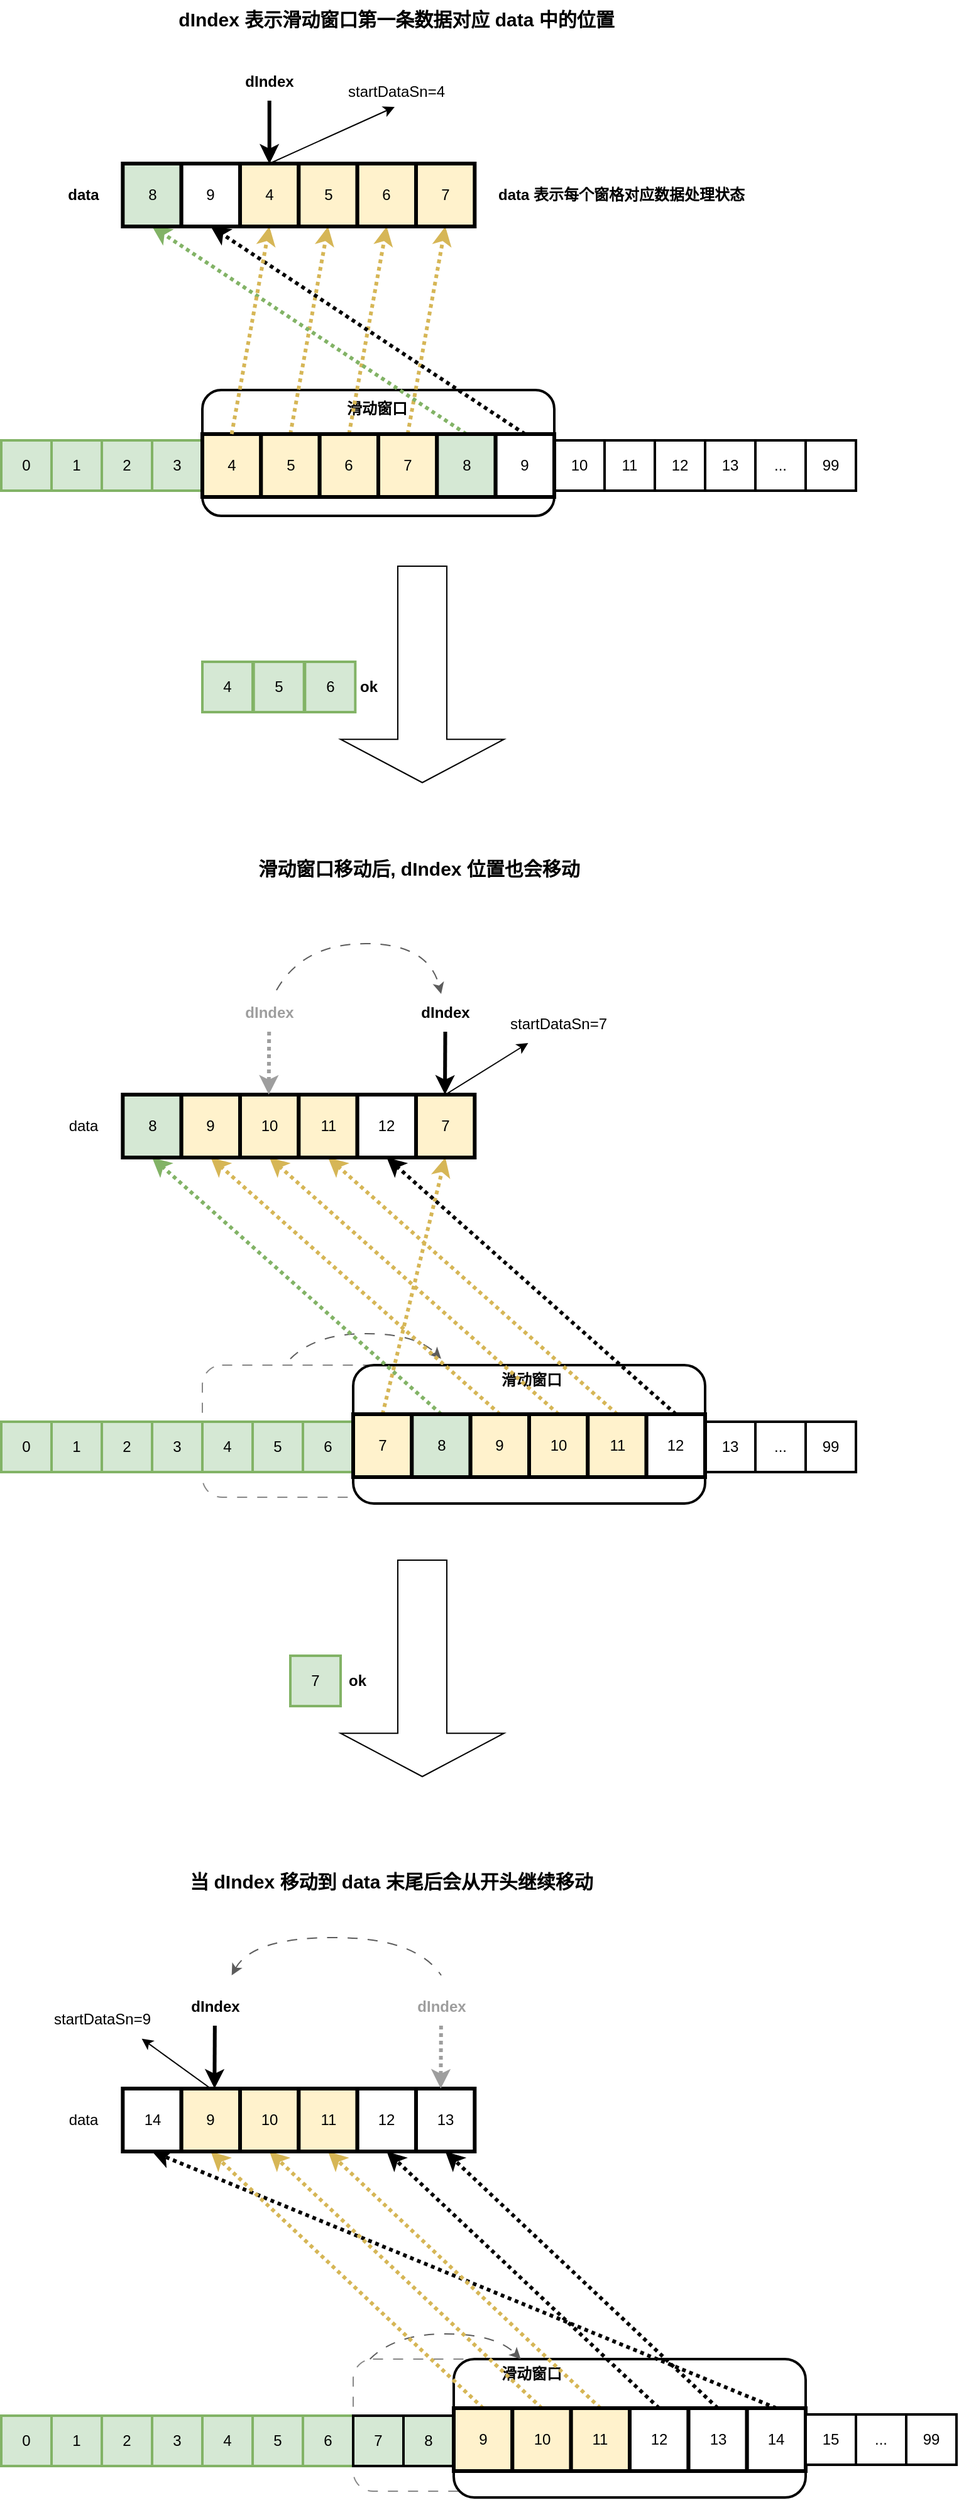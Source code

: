 <mxfile>
    <diagram id="fTFtmw8irvLtK1-M9rfn" name="第 1 页">
        <mxGraphModel dx="1511" dy="2159" grid="1" gridSize="10" guides="1" tooltips="1" connect="1" arrows="1" fold="1" page="1" pageScale="1" pageWidth="827" pageHeight="1169" math="0" shadow="0">
            <root>
                <mxCell id="0"/>
                <mxCell id="1" parent="0"/>
                <mxCell id="208" value="" style="rounded=1;whiteSpace=wrap;html=1;fillColor=default;strokeWidth=2;" parent="1" vertex="1">
                    <mxGeometry x="210" y="190" width="280" height="100" as="geometry"/>
                </mxCell>
                <mxCell id="209" value="" style="rounded=1;whiteSpace=wrap;html=1;fillColor=default;strokeColor=#878787;dashed=1;dashPattern=8 8;" parent="1" vertex="1">
                    <mxGeometry x="210" y="965" width="260" height="105" as="geometry"/>
                </mxCell>
                <mxCell id="210" value="" style="rounded=1;whiteSpace=wrap;html=1;fillColor=default;strokeWidth=2;" parent="1" vertex="1">
                    <mxGeometry x="330" y="965" width="280" height="110" as="geometry"/>
                </mxCell>
                <mxCell id="211" value="0" style="rounded=0;whiteSpace=wrap;html=1;fillColor=#d5e8d4;strokeColor=#82b366;strokeWidth=2;" parent="1" vertex="1">
                    <mxGeometry x="50" y="230" width="40" height="40" as="geometry"/>
                </mxCell>
                <mxCell id="212" value="1" style="rounded=0;whiteSpace=wrap;html=1;fillColor=#d5e8d4;strokeColor=#82b366;strokeWidth=2;" parent="1" vertex="1">
                    <mxGeometry x="90" y="230" width="40" height="40" as="geometry"/>
                </mxCell>
                <mxCell id="213" value="2" style="rounded=0;whiteSpace=wrap;html=1;fillColor=#d5e8d4;strokeColor=#82b366;strokeWidth=2;" parent="1" vertex="1">
                    <mxGeometry x="130" y="230" width="40" height="40" as="geometry"/>
                </mxCell>
                <mxCell id="214" value="3" style="rounded=0;whiteSpace=wrap;html=1;fillColor=#d5e8d4;strokeColor=#82b366;strokeWidth=2;" parent="1" vertex="1">
                    <mxGeometry x="170" y="230" width="40" height="40" as="geometry"/>
                </mxCell>
                <mxCell id="215" value="10" style="rounded=0;whiteSpace=wrap;html=1;strokeWidth=2;" parent="1" vertex="1">
                    <mxGeometry x="490" y="230" width="40" height="40" as="geometry"/>
                </mxCell>
                <mxCell id="216" value="11" style="rounded=0;whiteSpace=wrap;html=1;strokeWidth=2;" parent="1" vertex="1">
                    <mxGeometry x="530" y="230" width="40" height="40" as="geometry"/>
                </mxCell>
                <mxCell id="217" value="12" style="rounded=0;whiteSpace=wrap;html=1;strokeWidth=2;" parent="1" vertex="1">
                    <mxGeometry x="570" y="230" width="40" height="40" as="geometry"/>
                </mxCell>
                <mxCell id="218" value="13" style="rounded=0;whiteSpace=wrap;html=1;strokeWidth=2;" parent="1" vertex="1">
                    <mxGeometry x="610" y="230" width="40" height="40" as="geometry"/>
                </mxCell>
                <mxCell id="219" value="..." style="rounded=0;whiteSpace=wrap;html=1;strokeWidth=2;" parent="1" vertex="1">
                    <mxGeometry x="650" y="230" width="40" height="40" as="geometry"/>
                </mxCell>
                <mxCell id="220" value="99" style="rounded=0;whiteSpace=wrap;html=1;strokeWidth=2;" parent="1" vertex="1">
                    <mxGeometry x="690" y="230" width="40" height="40" as="geometry"/>
                </mxCell>
                <mxCell id="221" value="滑动窗口" style="text;html=1;align=center;verticalAlign=middle;whiteSpace=wrap;rounded=0;fontStyle=1" parent="1" vertex="1">
                    <mxGeometry x="254.16" y="190" width="190" height="30" as="geometry"/>
                </mxCell>
                <mxCell id="227" value="0" style="rounded=0;whiteSpace=wrap;html=1;fillColor=#d5e8d4;strokeColor=#82b366;strokeWidth=2;" parent="1" vertex="1">
                    <mxGeometry x="50" y="1010" width="40" height="40" as="geometry"/>
                </mxCell>
                <mxCell id="228" value="1" style="rounded=0;whiteSpace=wrap;html=1;fillColor=#d5e8d4;strokeColor=#82b366;strokeWidth=2;" parent="1" vertex="1">
                    <mxGeometry x="90" y="1010" width="40" height="40" as="geometry"/>
                </mxCell>
                <mxCell id="229" value="2" style="rounded=0;whiteSpace=wrap;html=1;fillColor=#d5e8d4;strokeColor=#82b366;strokeWidth=2;" parent="1" vertex="1">
                    <mxGeometry x="130" y="1010" width="40" height="40" as="geometry"/>
                </mxCell>
                <mxCell id="230" value="3" style="rounded=0;whiteSpace=wrap;html=1;fillColor=#d5e8d4;strokeColor=#82b366;strokeWidth=2;" parent="1" vertex="1">
                    <mxGeometry x="170" y="1010" width="40" height="40" as="geometry"/>
                </mxCell>
                <mxCell id="231" value="4" style="rounded=0;whiteSpace=wrap;html=1;fillColor=#d5e8d4;strokeColor=#82b366;strokeWidth=2;" parent="1" vertex="1">
                    <mxGeometry x="210" y="1010" width="40" height="40" as="geometry"/>
                </mxCell>
                <mxCell id="232" value="5" style="rounded=0;whiteSpace=wrap;html=1;fillColor=#d5e8d4;strokeColor=#82b366;strokeWidth=2;" parent="1" vertex="1">
                    <mxGeometry x="250" y="1010" width="40" height="40" as="geometry"/>
                </mxCell>
                <mxCell id="233" value="6" style="rounded=0;whiteSpace=wrap;html=1;fillColor=#d5e8d4;strokeColor=#82b366;strokeWidth=2;" parent="1" vertex="1">
                    <mxGeometry x="290" y="1010" width="40" height="40" as="geometry"/>
                </mxCell>
                <mxCell id="236" value="" style="curved=1;endArrow=classic;html=1;strokeColor=#5C5C5C;dashed=1;dashPattern=8 8;" parent="1" edge="1">
                    <mxGeometry width="50" height="50" relative="1" as="geometry">
                        <mxPoint x="280" y="960" as="sourcePoint"/>
                        <mxPoint x="400" y="960" as="targetPoint"/>
                        <Array as="points">
                            <mxPoint x="300" y="940"/>
                            <mxPoint x="380" y="940"/>
                        </Array>
                    </mxGeometry>
                </mxCell>
                <mxCell id="237" value="滑动窗口" style="text;html=1;align=center;verticalAlign=middle;whiteSpace=wrap;rounded=0;fontSize=12;fontStyle=1" parent="1" vertex="1">
                    <mxGeometry x="376.67" y="965" width="190" height="24.167" as="geometry"/>
                </mxCell>
                <mxCell id="239" value="13" style="rounded=0;whiteSpace=wrap;html=1;strokeWidth=2;" parent="1" vertex="1">
                    <mxGeometry x="610" y="1010" width="40" height="40" as="geometry"/>
                </mxCell>
                <mxCell id="240" value="..." style="rounded=0;whiteSpace=wrap;html=1;strokeWidth=2;" parent="1" vertex="1">
                    <mxGeometry x="650" y="1010" width="40" height="40" as="geometry"/>
                </mxCell>
                <mxCell id="241" value="99" style="rounded=0;whiteSpace=wrap;html=1;strokeWidth=2;" parent="1" vertex="1">
                    <mxGeometry x="690" y="1010" width="40" height="40" as="geometry"/>
                </mxCell>
                <mxCell id="242" value="" style="group;strokeColor=default;container=0;" parent="1" vertex="1" connectable="0">
                    <mxGeometry x="330" y="1004" width="280" height="50" as="geometry"/>
                </mxCell>
                <mxCell id="243" value="4" style="rounded=0;whiteSpace=wrap;html=1;fillColor=#fff2cc;strokeColor=default;strokeWidth=3;" parent="1" vertex="1">
                    <mxGeometry x="210" y="225" width="46.667" height="50" as="geometry"/>
                </mxCell>
                <mxCell id="344" style="edgeStyle=none;html=1;exitX=0.5;exitY=0;exitDx=0;exitDy=0;entryX=0.5;entryY=1;entryDx=0;entryDy=0;fillColor=#fff2cc;strokeColor=#d6b656;strokeWidth=3;dashed=1;dashPattern=1 1;" parent="1" source="244" target="341" edge="1">
                    <mxGeometry relative="1" as="geometry"/>
                </mxCell>
                <mxCell id="244" value="5" style="rounded=0;whiteSpace=wrap;html=1;fillColor=#fff2cc;strokeColor=default;strokeWidth=3;" parent="1" vertex="1">
                    <mxGeometry x="256.667" y="225" width="46.667" height="50" as="geometry"/>
                </mxCell>
                <mxCell id="345" style="edgeStyle=none;html=1;exitX=0.5;exitY=0;exitDx=0;exitDy=0;entryX=0.5;entryY=1;entryDx=0;entryDy=0;fillColor=#fff2cc;strokeColor=#d6b656;strokeWidth=3;dashed=1;dashPattern=1 1;" parent="1" source="245" target="342" edge="1">
                    <mxGeometry relative="1" as="geometry"/>
                </mxCell>
                <mxCell id="245" value="6" style="rounded=0;whiteSpace=wrap;html=1;fillColor=#fff2cc;strokeColor=default;strokeWidth=3;" parent="1" vertex="1">
                    <mxGeometry x="303.333" y="225" width="46.667" height="50" as="geometry"/>
                </mxCell>
                <mxCell id="346" style="edgeStyle=none;html=1;exitX=0.5;exitY=0;exitDx=0;exitDy=0;entryX=0.5;entryY=1;entryDx=0;entryDy=0;fillColor=#fff2cc;strokeColor=#d6b656;strokeWidth=3;dashed=1;dashPattern=1 1;" parent="1" source="246" target="343" edge="1">
                    <mxGeometry relative="1" as="geometry"/>
                </mxCell>
                <mxCell id="246" value="7" style="rounded=0;whiteSpace=wrap;html=1;strokeWidth=3;strokeColor=default;fillColor=#fff2cc;" parent="1" vertex="1">
                    <mxGeometry x="350" y="225" width="46.667" height="50" as="geometry"/>
                </mxCell>
                <mxCell id="347" style="edgeStyle=none;html=1;exitX=0.5;exitY=0;exitDx=0;exitDy=0;entryX=0.5;entryY=1;entryDx=0;entryDy=0;strokeWidth=3;fillColor=#d5e8d4;strokeColor=#82b366;dashed=1;dashPattern=1 1;" parent="1" source="247" target="338" edge="1">
                    <mxGeometry relative="1" as="geometry"/>
                </mxCell>
                <mxCell id="247" value="8" style="rounded=0;whiteSpace=wrap;html=1;strokeWidth=3;strokeColor=default;fillColor=#d5e8d4;" parent="1" vertex="1">
                    <mxGeometry x="396.667" y="225" width="46.667" height="50" as="geometry"/>
                </mxCell>
                <mxCell id="348" style="edgeStyle=none;html=1;exitX=0.5;exitY=0;exitDx=0;exitDy=0;entryX=0.5;entryY=1;entryDx=0;entryDy=0;strokeWidth=3;dashed=1;dashPattern=1 1;" parent="1" source="248" target="339" edge="1">
                    <mxGeometry relative="1" as="geometry"/>
                </mxCell>
                <mxCell id="248" value="9" style="rounded=0;whiteSpace=wrap;html=1;strokeWidth=3;" parent="1" vertex="1">
                    <mxGeometry x="443.333" y="225" width="46.667" height="50" as="geometry"/>
                </mxCell>
                <mxCell id="385" style="edgeStyle=none;html=1;exitX=0.5;exitY=0;exitDx=0;exitDy=0;entryX=0.5;entryY=1;entryDx=0;entryDy=0;strokeWidth=3;dashed=1;dashPattern=1 1;fillColor=#fff2cc;strokeColor=#d6b656;" parent="1" source="249" target="381" edge="1">
                    <mxGeometry relative="1" as="geometry"/>
                </mxCell>
                <mxCell id="249" value="7" style="rounded=0;whiteSpace=wrap;html=1;fillColor=#fff2cc;strokeColor=default;strokeWidth=3;" parent="1" vertex="1">
                    <mxGeometry x="330" y="1004" width="46.667" height="50" as="geometry"/>
                </mxCell>
                <mxCell id="386" style="edgeStyle=none;html=1;exitX=0.5;exitY=0;exitDx=0;exitDy=0;entryX=0.5;entryY=1;entryDx=0;entryDy=0;strokeWidth=3;dashed=1;dashPattern=1 1;fillColor=#d5e8d4;strokeColor=#82b366;" parent="1" source="250" target="376" edge="1">
                    <mxGeometry relative="1" as="geometry"/>
                </mxCell>
                <mxCell id="250" value="8" style="rounded=0;whiteSpace=wrap;html=1;fillColor=#d5e8d4;strokeColor=default;strokeWidth=3;" parent="1" vertex="1">
                    <mxGeometry x="376.667" y="1004" width="46.667" height="50" as="geometry"/>
                </mxCell>
                <mxCell id="387" style="edgeStyle=none;html=1;exitX=0.5;exitY=0;exitDx=0;exitDy=0;entryX=0.5;entryY=1;entryDx=0;entryDy=0;strokeWidth=3;dashed=1;dashPattern=1 1;fillColor=#fff2cc;strokeColor=#d6b656;" parent="1" source="251" target="377" edge="1">
                    <mxGeometry relative="1" as="geometry"/>
                </mxCell>
                <mxCell id="251" value="9" style="rounded=0;whiteSpace=wrap;html=1;fillColor=#fff2cc;strokeColor=default;strokeWidth=3;" parent="1" vertex="1">
                    <mxGeometry x="423.333" y="1004" width="46.667" height="50" as="geometry"/>
                </mxCell>
                <mxCell id="388" style="edgeStyle=none;html=1;exitX=0.5;exitY=0;exitDx=0;exitDy=0;entryX=0.5;entryY=1;entryDx=0;entryDy=0;strokeWidth=3;dashed=1;dashPattern=1 1;fillColor=#fff2cc;strokeColor=#d6b656;" parent="1" source="252" target="378" edge="1">
                    <mxGeometry relative="1" as="geometry"/>
                </mxCell>
                <mxCell id="252" value="10" style="rounded=0;whiteSpace=wrap;html=1;strokeWidth=3;strokeColor=default;fillColor=#fff2cc;" parent="1" vertex="1">
                    <mxGeometry x="470" y="1004" width="46.667" height="50" as="geometry"/>
                </mxCell>
                <mxCell id="389" style="edgeStyle=none;html=1;exitX=0.5;exitY=0;exitDx=0;exitDy=0;entryX=0.5;entryY=1;entryDx=0;entryDy=0;strokeWidth=3;dashed=1;dashPattern=1 1;fillColor=#fff2cc;strokeColor=#d6b656;" parent="1" source="254" target="379" edge="1">
                    <mxGeometry relative="1" as="geometry"/>
                </mxCell>
                <mxCell id="254" value="11" style="rounded=0;whiteSpace=wrap;html=1;strokeWidth=3;strokeColor=default;fillColor=#fff2cc;" parent="1" vertex="1">
                    <mxGeometry x="516.667" y="1004" width="46.667" height="50" as="geometry"/>
                </mxCell>
                <mxCell id="390" style="edgeStyle=none;html=1;exitX=0.5;exitY=0;exitDx=0;exitDy=0;entryX=0.5;entryY=1;entryDx=0;entryDy=0;strokeWidth=3;dashed=1;dashPattern=1 1;" parent="1" source="255" target="380" edge="1">
                    <mxGeometry relative="1" as="geometry"/>
                </mxCell>
                <mxCell id="255" value="12" style="rounded=0;whiteSpace=wrap;html=1;strokeWidth=3;strokeColor=default;" parent="1" vertex="1">
                    <mxGeometry x="563.333" y="1004" width="46.667" height="50" as="geometry"/>
                </mxCell>
                <mxCell id="277" value="" style="shape=singleArrow;direction=south;whiteSpace=wrap;html=1;" parent="1" vertex="1">
                    <mxGeometry x="320" y="330" width="130" height="172" as="geometry"/>
                </mxCell>
                <mxCell id="301" value="4" style="rounded=0;whiteSpace=wrap;html=1;fillColor=#d5e8d4;strokeColor=#82b366;strokeWidth=2;" parent="1" vertex="1">
                    <mxGeometry x="210.0" y="406" width="40" height="40" as="geometry"/>
                </mxCell>
                <mxCell id="303" value="6" style="rounded=0;whiteSpace=wrap;html=1;fillColor=#d5e8d4;strokeColor=#82b366;strokeWidth=2;" parent="1" vertex="1">
                    <mxGeometry x="291.67" y="406" width="40" height="40" as="geometry"/>
                </mxCell>
                <mxCell id="304" value="ok" style="text;html=1;align=center;verticalAlign=middle;resizable=0;points=[];autosize=1;strokeColor=none;fillColor=none;fontStyle=1" parent="1" vertex="1">
                    <mxGeometry x="321.67" y="411" width="40" height="30" as="geometry"/>
                </mxCell>
                <mxCell id="305" value="5" style="rounded=0;whiteSpace=wrap;html=1;fillColor=#d5e8d4;strokeColor=#82b366;strokeWidth=2;" parent="1" vertex="1">
                    <mxGeometry x="250.84" y="406" width="40" height="40" as="geometry"/>
                </mxCell>
                <mxCell id="336" style="edgeStyle=none;html=1;exitX=0.5;exitY=0;exitDx=0;exitDy=0;entryX=0.5;entryY=1;entryDx=0;entryDy=0;dashed=1;dashPattern=1 1;fillColor=#fff2cc;strokeColor=#d6b656;strokeWidth=3;" parent="1" source="243" target="340" edge="1">
                    <mxGeometry relative="1" as="geometry">
                        <mxPoint x="199.99" y="118.96" as="targetPoint"/>
                    </mxGeometry>
                </mxCell>
                <mxCell id="453" style="edgeStyle=none;html=1;" edge="1" parent="1" source="337" target="340">
                    <mxGeometry relative="1" as="geometry"/>
                </mxCell>
                <mxCell id="337" value="dIndex" style="text;html=1;align=center;verticalAlign=middle;resizable=0;points=[];autosize=1;strokeColor=none;fillColor=none;fontStyle=1" parent="1" vertex="1">
                    <mxGeometry x="233.34" y="-70" width="60" height="30" as="geometry"/>
                </mxCell>
                <mxCell id="338" value="8" style="rounded=0;whiteSpace=wrap;html=1;fillColor=#d5e8d4;strokeColor=default;strokeWidth=3;" parent="1" vertex="1">
                    <mxGeometry x="146.67" y="10" width="46.667" height="50" as="geometry"/>
                </mxCell>
                <mxCell id="339" value="9" style="rounded=0;whiteSpace=wrap;html=1;strokeWidth=3;" parent="1" vertex="1">
                    <mxGeometry x="193.337" y="10" width="46.667" height="50" as="geometry"/>
                </mxCell>
                <mxCell id="363" style="edgeStyle=none;html=1;entryX=0.5;entryY=0;entryDx=0;entryDy=0;strokeWidth=3;" parent="1" source="337" target="340" edge="1">
                    <mxGeometry relative="1" as="geometry">
                        <mxPoint x="160" y="-30" as="targetPoint"/>
                    </mxGeometry>
                </mxCell>
                <mxCell id="340" value="4" style="rounded=0;whiteSpace=wrap;html=1;fillColor=#fff2cc;strokeColor=default;strokeWidth=3;" parent="1" vertex="1">
                    <mxGeometry x="240.003" y="10" width="46.667" height="50" as="geometry"/>
                </mxCell>
                <mxCell id="341" value="5" style="rounded=0;whiteSpace=wrap;html=1;strokeWidth=3;strokeColor=default;fillColor=#fff2cc;" parent="1" vertex="1">
                    <mxGeometry x="286.67" y="10" width="46.667" height="50" as="geometry"/>
                </mxCell>
                <mxCell id="342" value="6" style="rounded=0;whiteSpace=wrap;html=1;strokeWidth=3;strokeColor=default;fillColor=#fff2cc;" parent="1" vertex="1">
                    <mxGeometry x="333.337" y="10" width="46.667" height="50" as="geometry"/>
                </mxCell>
                <mxCell id="343" value="7" style="rounded=0;whiteSpace=wrap;html=1;strokeWidth=3;fillColor=#fff2cc;strokeColor=default;" parent="1" vertex="1">
                    <mxGeometry x="380.003" y="10" width="46.667" height="50" as="geometry"/>
                </mxCell>
                <mxCell id="349" value="data" style="text;html=1;align=center;verticalAlign=middle;resizable=0;points=[];autosize=1;strokeColor=none;fillColor=none;fontStyle=1" parent="1" vertex="1">
                    <mxGeometry x="90" y="20" width="50" height="30" as="geometry"/>
                </mxCell>
                <mxCell id="376" value="8" style="rounded=0;whiteSpace=wrap;html=1;fillColor=#d5e8d4;strokeColor=default;strokeWidth=3;" parent="1" vertex="1">
                    <mxGeometry x="146.67" y="750" width="46.667" height="50" as="geometry"/>
                </mxCell>
                <mxCell id="377" value="9" style="rounded=0;whiteSpace=wrap;html=1;strokeWidth=3;fillColor=#fff2cc;strokeColor=default;" parent="1" vertex="1">
                    <mxGeometry x="193.337" y="750" width="46.667" height="50" as="geometry"/>
                </mxCell>
                <mxCell id="378" value="10" style="rounded=0;whiteSpace=wrap;html=1;fillColor=#fff2cc;strokeColor=default;strokeWidth=3;" parent="1" vertex="1">
                    <mxGeometry x="240.003" y="750" width="46.667" height="50" as="geometry"/>
                </mxCell>
                <mxCell id="379" value="11" style="rounded=0;whiteSpace=wrap;html=1;strokeWidth=3;strokeColor=default;fillColor=#fff2cc;" parent="1" vertex="1">
                    <mxGeometry x="286.67" y="750" width="46.667" height="50" as="geometry"/>
                </mxCell>
                <mxCell id="380" value="12" style="rounded=0;whiteSpace=wrap;html=1;strokeWidth=3;strokeColor=default;" parent="1" vertex="1">
                    <mxGeometry x="333.337" y="750" width="46.667" height="50" as="geometry"/>
                </mxCell>
                <mxCell id="450" style="edgeStyle=none;html=1;exitX=0.5;exitY=0;exitDx=0;exitDy=0;" parent="1" source="381" target="449" edge="1">
                    <mxGeometry relative="1" as="geometry"/>
                </mxCell>
                <mxCell id="381" value="7" style="rounded=0;whiteSpace=wrap;html=1;strokeWidth=3;fillColor=#fff2cc;strokeColor=default;" parent="1" vertex="1">
                    <mxGeometry x="380.003" y="750" width="46.667" height="50" as="geometry"/>
                </mxCell>
                <mxCell id="382" value="data" style="text;html=1;align=center;verticalAlign=middle;resizable=0;points=[];autosize=1;strokeColor=none;fillColor=none;" parent="1" vertex="1">
                    <mxGeometry x="90" y="760" width="50" height="30" as="geometry"/>
                </mxCell>
                <mxCell id="383" value="dIndex" style="text;html=1;align=center;verticalAlign=middle;resizable=0;points=[];autosize=1;strokeColor=none;fillColor=none;fontStyle=1" parent="1" vertex="1">
                    <mxGeometry x="373.34" y="670" width="60" height="30" as="geometry"/>
                </mxCell>
                <mxCell id="384" style="edgeStyle=none;html=1;entryX=0.5;entryY=0;entryDx=0;entryDy=0;strokeWidth=3;" parent="1" source="383" edge="1">
                    <mxGeometry relative="1" as="geometry">
                        <mxPoint x="403" y="750" as="targetPoint"/>
                    </mxGeometry>
                </mxCell>
                <mxCell id="391" value="滑动窗口移动后, dIndex 位置也会移动" style="text;html=1;align=center;verticalAlign=middle;resizable=0;points=[];autosize=1;strokeColor=none;fillColor=none;fontStyle=1;fontSize=15;" parent="1" vertex="1">
                    <mxGeometry x="241.67" y="555" width="280" height="30" as="geometry"/>
                </mxCell>
                <mxCell id="392" value="" style="rounded=1;whiteSpace=wrap;html=1;fillColor=default;strokeColor=#878787;dashed=1;dashPattern=8 8;" parent="1" vertex="1">
                    <mxGeometry x="330" y="1755" width="260" height="105" as="geometry"/>
                </mxCell>
                <mxCell id="393" value="" style="rounded=1;whiteSpace=wrap;html=1;fillColor=default;strokeWidth=2;" parent="1" vertex="1">
                    <mxGeometry x="410" y="1755" width="280" height="110" as="geometry"/>
                </mxCell>
                <mxCell id="394" value="0" style="rounded=0;whiteSpace=wrap;html=1;fillColor=#d5e8d4;strokeColor=#82b366;strokeWidth=2;" parent="1" vertex="1">
                    <mxGeometry x="50" y="1800" width="40" height="40" as="geometry"/>
                </mxCell>
                <mxCell id="395" value="1" style="rounded=0;whiteSpace=wrap;html=1;fillColor=#d5e8d4;strokeColor=#82b366;strokeWidth=2;" parent="1" vertex="1">
                    <mxGeometry x="90" y="1800" width="40" height="40" as="geometry"/>
                </mxCell>
                <mxCell id="396" value="2" style="rounded=0;whiteSpace=wrap;html=1;fillColor=#d5e8d4;strokeColor=#82b366;strokeWidth=2;" parent="1" vertex="1">
                    <mxGeometry x="130" y="1800" width="40" height="40" as="geometry"/>
                </mxCell>
                <mxCell id="397" value="3" style="rounded=0;whiteSpace=wrap;html=1;fillColor=#d5e8d4;strokeColor=#82b366;strokeWidth=2;" parent="1" vertex="1">
                    <mxGeometry x="170" y="1800" width="40" height="40" as="geometry"/>
                </mxCell>
                <mxCell id="398" value="4" style="rounded=0;whiteSpace=wrap;html=1;fillColor=#d5e8d4;strokeColor=#82b366;strokeWidth=2;" parent="1" vertex="1">
                    <mxGeometry x="210" y="1800" width="40" height="40" as="geometry"/>
                </mxCell>
                <mxCell id="399" value="5" style="rounded=0;whiteSpace=wrap;html=1;fillColor=#d5e8d4;strokeColor=#82b366;strokeWidth=2;" parent="1" vertex="1">
                    <mxGeometry x="250" y="1800" width="40" height="40" as="geometry"/>
                </mxCell>
                <mxCell id="400" value="6" style="rounded=0;whiteSpace=wrap;html=1;fillColor=#d5e8d4;strokeColor=#82b366;strokeWidth=2;" parent="1" vertex="1">
                    <mxGeometry x="290" y="1800" width="40" height="40" as="geometry"/>
                </mxCell>
                <mxCell id="401" value="" style="curved=1;endArrow=classic;html=1;strokeColor=#5C5C5C;dashed=1;dashPattern=8 8;" parent="1" edge="1">
                    <mxGeometry width="50" height="50" relative="1" as="geometry">
                        <mxPoint x="343.34" y="1755" as="sourcePoint"/>
                        <mxPoint x="463.34" y="1755" as="targetPoint"/>
                        <Array as="points">
                            <mxPoint x="363.34" y="1735"/>
                            <mxPoint x="443.34" y="1735"/>
                        </Array>
                    </mxGeometry>
                </mxCell>
                <mxCell id="402" value="滑动窗口" style="text;html=1;align=center;verticalAlign=middle;whiteSpace=wrap;rounded=0;fontSize=12;fontStyle=1" parent="1" vertex="1">
                    <mxGeometry x="376.67" y="1755" width="190" height="24.167" as="geometry"/>
                </mxCell>
                <mxCell id="403" value="7" style="rounded=0;whiteSpace=wrap;html=1;strokeWidth=2;fillColor=#d5e8d4;strokeColor=default;" parent="1" vertex="1">
                    <mxGeometry x="330" y="1800" width="40" height="40" as="geometry"/>
                </mxCell>
                <mxCell id="404" value="8" style="rounded=0;whiteSpace=wrap;html=1;strokeWidth=2;fillColor=#d5e8d4;strokeColor=default;" parent="1" vertex="1">
                    <mxGeometry x="370" y="1800" width="40" height="40" as="geometry"/>
                </mxCell>
                <mxCell id="407" style="edgeStyle=none;html=1;exitX=0.5;exitY=0;exitDx=0;exitDy=0;entryX=0.5;entryY=1;entryDx=0;entryDy=0;strokeWidth=3;dashed=1;dashPattern=1 1;fillColor=#fff2cc;strokeColor=#000000;" parent="1" source="408" target="428" edge="1">
                    <mxGeometry relative="1" as="geometry"/>
                </mxCell>
                <mxCell id="408" value="13" style="rounded=0;whiteSpace=wrap;html=1;strokeWidth=3;" parent="1" vertex="1">
                    <mxGeometry x="596.67" y="1794" width="46.667" height="50" as="geometry"/>
                </mxCell>
                <mxCell id="409" style="edgeStyle=none;html=1;exitX=0.5;exitY=0;exitDx=0;exitDy=0;entryX=0.5;entryY=1;entryDx=0;entryDy=0;strokeWidth=3;dashed=1;dashPattern=1 1;fillColor=#d5e8d4;strokeColor=#000000;" parent="1" source="410" target="423" edge="1">
                    <mxGeometry relative="1" as="geometry"/>
                </mxCell>
                <mxCell id="410" value="14" style="rounded=0;whiteSpace=wrap;html=1;strokeWidth=3;" parent="1" vertex="1">
                    <mxGeometry x="643.337" y="1794" width="46.667" height="50" as="geometry"/>
                </mxCell>
                <mxCell id="411" style="edgeStyle=none;html=1;exitX=0.5;exitY=0;exitDx=0;exitDy=0;entryX=0.5;entryY=1;entryDx=0;entryDy=0;strokeWidth=3;dashed=1;dashPattern=1 1;fillColor=#fff2cc;strokeColor=#d6b656;" parent="1" source="412" target="424" edge="1">
                    <mxGeometry relative="1" as="geometry"/>
                </mxCell>
                <mxCell id="412" value="9" style="rounded=0;whiteSpace=wrap;html=1;fillColor=#fff2cc;strokeColor=default;strokeWidth=3;" parent="1" vertex="1">
                    <mxGeometry x="410.003" y="1794" width="46.667" height="50" as="geometry"/>
                </mxCell>
                <mxCell id="413" style="edgeStyle=none;html=1;exitX=0.5;exitY=0;exitDx=0;exitDy=0;entryX=0.5;entryY=1;entryDx=0;entryDy=0;strokeWidth=3;dashed=1;dashPattern=1 1;fillColor=#fff2cc;strokeColor=#d6b656;" parent="1" source="414" target="425" edge="1">
                    <mxGeometry relative="1" as="geometry"/>
                </mxCell>
                <mxCell id="414" value="10" style="rounded=0;whiteSpace=wrap;html=1;strokeWidth=3;strokeColor=default;fillColor=#fff2cc;" parent="1" vertex="1">
                    <mxGeometry x="456.67" y="1794" width="46.667" height="50" as="geometry"/>
                </mxCell>
                <mxCell id="415" style="edgeStyle=none;html=1;exitX=0.5;exitY=0;exitDx=0;exitDy=0;entryX=0.5;entryY=1;entryDx=0;entryDy=0;strokeWidth=3;dashed=1;dashPattern=1 1;fillColor=#fff2cc;strokeColor=#d6b656;" parent="1" source="416" target="426" edge="1">
                    <mxGeometry relative="1" as="geometry"/>
                </mxCell>
                <mxCell id="416" value="11" style="rounded=0;whiteSpace=wrap;html=1;strokeWidth=3;strokeColor=default;fillColor=#fff2cc;" parent="1" vertex="1">
                    <mxGeometry x="503.337" y="1794" width="46.667" height="50" as="geometry"/>
                </mxCell>
                <mxCell id="417" style="edgeStyle=none;html=1;exitX=0.5;exitY=0;exitDx=0;exitDy=0;entryX=0.5;entryY=1;entryDx=0;entryDy=0;strokeWidth=3;dashed=1;dashPattern=1 1;fillColor=#fff2cc;strokeColor=#000000;" parent="1" source="418" target="427" edge="1">
                    <mxGeometry relative="1" as="geometry"/>
                </mxCell>
                <mxCell id="418" value="12" style="rounded=0;whiteSpace=wrap;html=1;strokeWidth=3;" parent="1" vertex="1">
                    <mxGeometry x="550.003" y="1794" width="46.667" height="50" as="geometry"/>
                </mxCell>
                <mxCell id="419" value="7" style="rounded=0;whiteSpace=wrap;html=1;fillColor=#d5e8d4;strokeColor=#82b366;strokeWidth=2;" parent="1" vertex="1">
                    <mxGeometry x="280.0" y="1196" width="40" height="40" as="geometry"/>
                </mxCell>
                <mxCell id="420" value="ok" style="text;html=1;align=center;verticalAlign=middle;resizable=0;points=[];autosize=1;strokeColor=none;fillColor=none;fontStyle=1" parent="1" vertex="1">
                    <mxGeometry x="313.33" y="1201" width="40" height="30" as="geometry"/>
                </mxCell>
                <mxCell id="422" value="" style="shape=singleArrow;direction=south;whiteSpace=wrap;html=1;" parent="1" vertex="1">
                    <mxGeometry x="320" y="1120" width="130" height="172" as="geometry"/>
                </mxCell>
                <mxCell id="423" value="14" style="rounded=0;whiteSpace=wrap;html=1;strokeWidth=3;" parent="1" vertex="1">
                    <mxGeometry x="146.67" y="1540" width="46.667" height="50" as="geometry"/>
                </mxCell>
                <mxCell id="424" value="9" style="rounded=0;whiteSpace=wrap;html=1;strokeWidth=3;fillColor=#fff2cc;strokeColor=default;" parent="1" vertex="1">
                    <mxGeometry x="193.337" y="1540" width="46.667" height="50" as="geometry"/>
                </mxCell>
                <mxCell id="425" value="10" style="rounded=0;whiteSpace=wrap;html=1;fillColor=#fff2cc;strokeColor=default;strokeWidth=3;" parent="1" vertex="1">
                    <mxGeometry x="240.003" y="1540" width="46.667" height="50" as="geometry"/>
                </mxCell>
                <mxCell id="426" value="11" style="rounded=0;whiteSpace=wrap;html=1;strokeWidth=3;strokeColor=default;fillColor=#fff2cc;" parent="1" vertex="1">
                    <mxGeometry x="286.67" y="1540" width="46.667" height="50" as="geometry"/>
                </mxCell>
                <mxCell id="427" value="12" style="rounded=0;whiteSpace=wrap;html=1;strokeWidth=3;strokeColor=default;" parent="1" vertex="1">
                    <mxGeometry x="333.337" y="1540" width="46.667" height="50" as="geometry"/>
                </mxCell>
                <mxCell id="428" value="13" style="rounded=0;whiteSpace=wrap;html=1;strokeWidth=3;" parent="1" vertex="1">
                    <mxGeometry x="380.003" y="1540" width="46.667" height="50" as="geometry"/>
                </mxCell>
                <mxCell id="429" value="data" style="text;html=1;align=center;verticalAlign=middle;resizable=0;points=[];autosize=1;strokeColor=none;fillColor=none;" parent="1" vertex="1">
                    <mxGeometry x="90" y="1550" width="50" height="30" as="geometry"/>
                </mxCell>
                <mxCell id="430" value="dIndex" style="text;html=1;align=center;verticalAlign=middle;resizable=0;points=[];autosize=1;strokeColor=none;fillColor=none;fontStyle=1" parent="1" vertex="1">
                    <mxGeometry x="190.0" y="1460" width="60" height="30" as="geometry"/>
                </mxCell>
                <mxCell id="431" style="edgeStyle=none;html=1;entryX=0.5;entryY=0;entryDx=0;entryDy=0;strokeWidth=3;" parent="1" source="430" edge="1">
                    <mxGeometry relative="1" as="geometry">
                        <mxPoint x="219.66" y="1540" as="targetPoint"/>
                    </mxGeometry>
                </mxCell>
                <mxCell id="432" value="当 dIndex 移动到 data 末尾后会从开头继续移动" style="text;html=1;align=center;verticalAlign=middle;resizable=0;points=[];autosize=1;strokeColor=none;fillColor=none;fontStyle=1;fontSize=15;" parent="1" vertex="1">
                    <mxGeometry x="190" y="1360" width="340" height="30" as="geometry"/>
                </mxCell>
                <mxCell id="434" value="15" style="rounded=0;whiteSpace=wrap;html=1;strokeWidth=2;" parent="1" vertex="1">
                    <mxGeometry x="690" y="1799" width="40" height="40" as="geometry"/>
                </mxCell>
                <mxCell id="435" value="..." style="rounded=0;whiteSpace=wrap;html=1;strokeWidth=2;" parent="1" vertex="1">
                    <mxGeometry x="730" y="1799" width="40" height="40" as="geometry"/>
                </mxCell>
                <mxCell id="436" value="99" style="rounded=0;whiteSpace=wrap;html=1;strokeWidth=2;" parent="1" vertex="1">
                    <mxGeometry x="770" y="1799" width="40" height="40" as="geometry"/>
                </mxCell>
                <mxCell id="438" value="dIndex" style="text;html=1;align=center;verticalAlign=middle;resizable=0;points=[];autosize=1;strokeColor=none;fillColor=none;fontStyle=1;fontColor=#9E9E9E;" parent="1" vertex="1">
                    <mxGeometry x="370" y="1460" width="60" height="30" as="geometry"/>
                </mxCell>
                <mxCell id="439" style="edgeStyle=none;html=1;entryX=0.5;entryY=0;entryDx=0;entryDy=0;strokeWidth=3;strokeColor=#9E9E9E;dashed=1;dashPattern=1 1;" parent="1" source="438" edge="1">
                    <mxGeometry relative="1" as="geometry">
                        <mxPoint x="399.66" y="1540" as="targetPoint"/>
                    </mxGeometry>
                </mxCell>
                <mxCell id="441" value="" style="curved=1;endArrow=none;html=1;strokeColor=#5C5C5C;dashed=1;dashPattern=8 8;startArrow=classic;startFill=1;endFill=0;" parent="1" edge="1">
                    <mxGeometry width="50" height="50" relative="1" as="geometry">
                        <mxPoint x="233.33" y="1450" as="sourcePoint"/>
                        <mxPoint x="400" y="1450" as="targetPoint"/>
                        <Array as="points">
                            <mxPoint x="250" y="1420"/>
                            <mxPoint x="380" y="1420"/>
                        </Array>
                    </mxGeometry>
                </mxCell>
                <mxCell id="442" value="" style="curved=1;endArrow=classic;html=1;strokeColor=#5C5C5C;dashed=1;dashPattern=8 8;exitX=0.594;exitY=-0.1;exitDx=0;exitDy=0;exitPerimeter=0;" parent="1" source="443" edge="1">
                    <mxGeometry width="50" height="50" relative="1" as="geometry">
                        <mxPoint x="310" y="670" as="sourcePoint"/>
                        <mxPoint x="400" y="670" as="targetPoint"/>
                        <Array as="points">
                            <mxPoint x="290" y="630"/>
                            <mxPoint x="390" y="630"/>
                        </Array>
                    </mxGeometry>
                </mxCell>
                <mxCell id="443" value="dIndex" style="text;html=1;align=center;verticalAlign=middle;resizable=0;points=[];autosize=1;strokeColor=none;fillColor=none;fontStyle=1;fontColor=#9E9E9E;" parent="1" vertex="1">
                    <mxGeometry x="233.34" y="670" width="60" height="30" as="geometry"/>
                </mxCell>
                <mxCell id="444" style="edgeStyle=none;html=1;entryX=0.5;entryY=0;entryDx=0;entryDy=0;strokeWidth=3;strokeColor=#9E9E9E;dashed=1;dashPattern=1 1;" parent="1" edge="1">
                    <mxGeometry relative="1" as="geometry">
                        <mxPoint x="262.84" y="750" as="targetPoint"/>
                        <mxPoint x="263.102" y="700" as="sourcePoint"/>
                    </mxGeometry>
                </mxCell>
                <mxCell id="445" value="startDataSn=4" style="text;html=1;align=center;verticalAlign=middle;resizable=0;points=[];autosize=1;strokeColor=none;fillColor=none;" parent="1" vertex="1">
                    <mxGeometry x="314" y="-62" width="100" height="30" as="geometry"/>
                </mxCell>
                <mxCell id="446" style="edgeStyle=none;html=1;exitX=0.5;exitY=0;exitDx=0;exitDy=0;entryX=0.49;entryY=0.9;entryDx=0;entryDy=0;entryPerimeter=0;" parent="1" source="340" target="445" edge="1">
                    <mxGeometry relative="1" as="geometry"/>
                </mxCell>
                <mxCell id="449" value="startDataSn=7" style="text;html=1;align=center;verticalAlign=middle;resizable=0;points=[];autosize=1;strokeColor=none;fillColor=none;" parent="1" vertex="1">
                    <mxGeometry x="443.33" y="679" width="100" height="30" as="geometry"/>
                </mxCell>
                <mxCell id="451" value="startDataSn=9" style="text;html=1;align=center;verticalAlign=middle;resizable=0;points=[];autosize=1;strokeColor=none;fillColor=none;" parent="1" vertex="1">
                    <mxGeometry x="80" y="1470" width="100" height="30" as="geometry"/>
                </mxCell>
                <mxCell id="452" style="edgeStyle=none;html=1;exitX=0.5;exitY=0;exitDx=0;exitDy=0;entryX=0.818;entryY=1.011;entryDx=0;entryDy=0;entryPerimeter=0;" parent="1" source="424" target="451" edge="1">
                    <mxGeometry relative="1" as="geometry"/>
                </mxCell>
                <mxCell id="454" value="dIndex 表示滑动窗口第一条数据对应 data 中的位置" style="text;html=1;align=center;verticalAlign=middle;resizable=0;points=[];autosize=1;strokeColor=none;fillColor=none;fontStyle=1;fontSize=15;" vertex="1" parent="1">
                    <mxGeometry x="179" y="-120" width="370" height="30" as="geometry"/>
                </mxCell>
                <mxCell id="455" value="data 表示每个窗格对应数据处理状态" style="text;html=1;align=center;verticalAlign=middle;resizable=0;points=[];autosize=1;strokeColor=none;fillColor=none;fontStyle=1" vertex="1" parent="1">
                    <mxGeometry x="433.34" y="20" width="220" height="30" as="geometry"/>
                </mxCell>
            </root>
        </mxGraphModel>
    </diagram>
</mxfile>